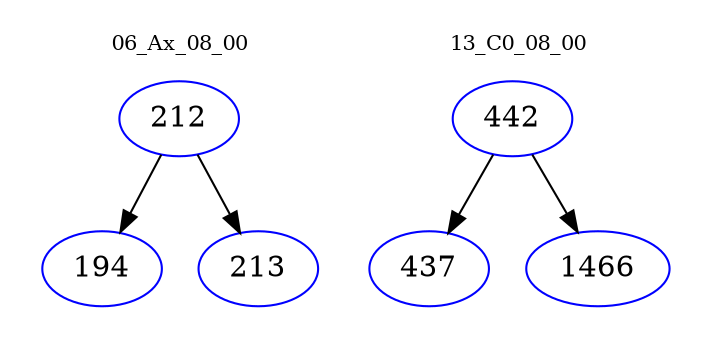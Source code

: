 digraph{
subgraph cluster_0 {
color = white
label = "06_Ax_08_00";
fontsize=10;
T0_212 [label="212", color="blue"]
T0_212 -> T0_194 [color="black"]
T0_194 [label="194", color="blue"]
T0_212 -> T0_213 [color="black"]
T0_213 [label="213", color="blue"]
}
subgraph cluster_1 {
color = white
label = "13_C0_08_00";
fontsize=10;
T1_442 [label="442", color="blue"]
T1_442 -> T1_437 [color="black"]
T1_437 [label="437", color="blue"]
T1_442 -> T1_1466 [color="black"]
T1_1466 [label="1466", color="blue"]
}
}
